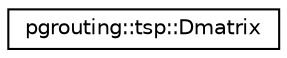 digraph "Graphical Class Hierarchy"
{
 // LATEX_PDF_SIZE
  edge [fontname="Helvetica",fontsize="10",labelfontname="Helvetica",labelfontsize="10"];
  node [fontname="Helvetica",fontsize="10",shape=record];
  rankdir="LR";
  Node0 [label="pgrouting::tsp::Dmatrix",height=0.2,width=0.4,color="black", fillcolor="white", style="filled",URL="$classpgrouting_1_1tsp_1_1Dmatrix.html",tooltip=" "];
}
